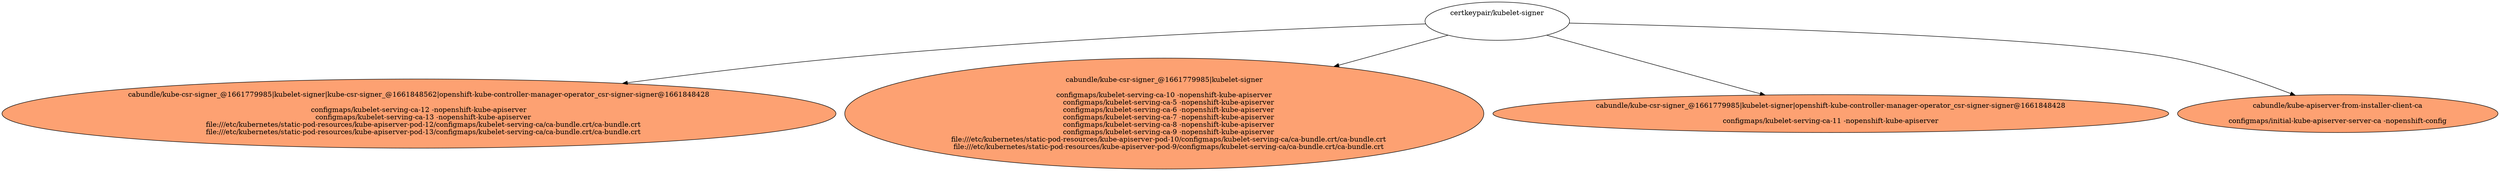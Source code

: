 digraph "Local Certificate" {
  // Node definitions.
  8 [
    label="certkeypair/kubelet-signer\n\n\n"
    style=filled
    fillcolor=white
  ];
  22 [
    label="cabundle/kube-csr-signer_@1661779985|kubelet-signer|kube-csr-signer_@1661848562|openshift-kube-controller-manager-operator_csr-signer-signer@1661848428\n\nconfigmaps/kubelet-serving-ca-12 -nopenshift-kube-apiserver\n    configmaps/kubelet-serving-ca-13 -nopenshift-kube-apiserver\n    file:///etc/kubernetes/static-pod-resources/kube-apiserver-pod-12/configmaps/kubelet-serving-ca/ca-bundle.crt/ca-bundle.crt\n    file:///etc/kubernetes/static-pod-resources/kube-apiserver-pod-13/configmaps/kubelet-serving-ca/ca-bundle.crt/ca-bundle.crt\n"
    style=filled
    fillcolor="#fda172"
  ];
  23 [
    label="cabundle/kube-csr-signer_@1661779985|kubelet-signer\n\nconfigmaps/kubelet-serving-ca-10 -nopenshift-kube-apiserver\n    configmaps/kubelet-serving-ca-5 -nopenshift-kube-apiserver\n    configmaps/kubelet-serving-ca-6 -nopenshift-kube-apiserver\n    configmaps/kubelet-serving-ca-7 -nopenshift-kube-apiserver\n    configmaps/kubelet-serving-ca-8 -nopenshift-kube-apiserver\n    configmaps/kubelet-serving-ca-9 -nopenshift-kube-apiserver\n    file:///etc/kubernetes/static-pod-resources/kube-apiserver-pod-10/configmaps/kubelet-serving-ca/ca-bundle.crt/ca-bundle.crt\n    file:///etc/kubernetes/static-pod-resources/kube-apiserver-pod-9/configmaps/kubelet-serving-ca/ca-bundle.crt/ca-bundle.crt\n"
    style=filled
    fillcolor="#fda172"
  ];
  24 [
    label="cabundle/kube-csr-signer_@1661779985|kubelet-signer|openshift-kube-controller-manager-operator_csr-signer-signer@1661848428\n\nconfigmaps/kubelet-serving-ca-11 -nopenshift-kube-apiserver\n"
    style=filled
    fillcolor="#fda172"
  ];
  28 [
    label="cabundle/kube-apiserver-from-installer-client-ca\n\nconfigmaps/initial-kube-apiserver-server-ca -nopenshift-config\n"
    style=filled
    fillcolor="#fda172"
  ];

  // Edge definitions.
  8 -> 22;
  8 -> 23;
  8 -> 24;
  8 -> 28;
}